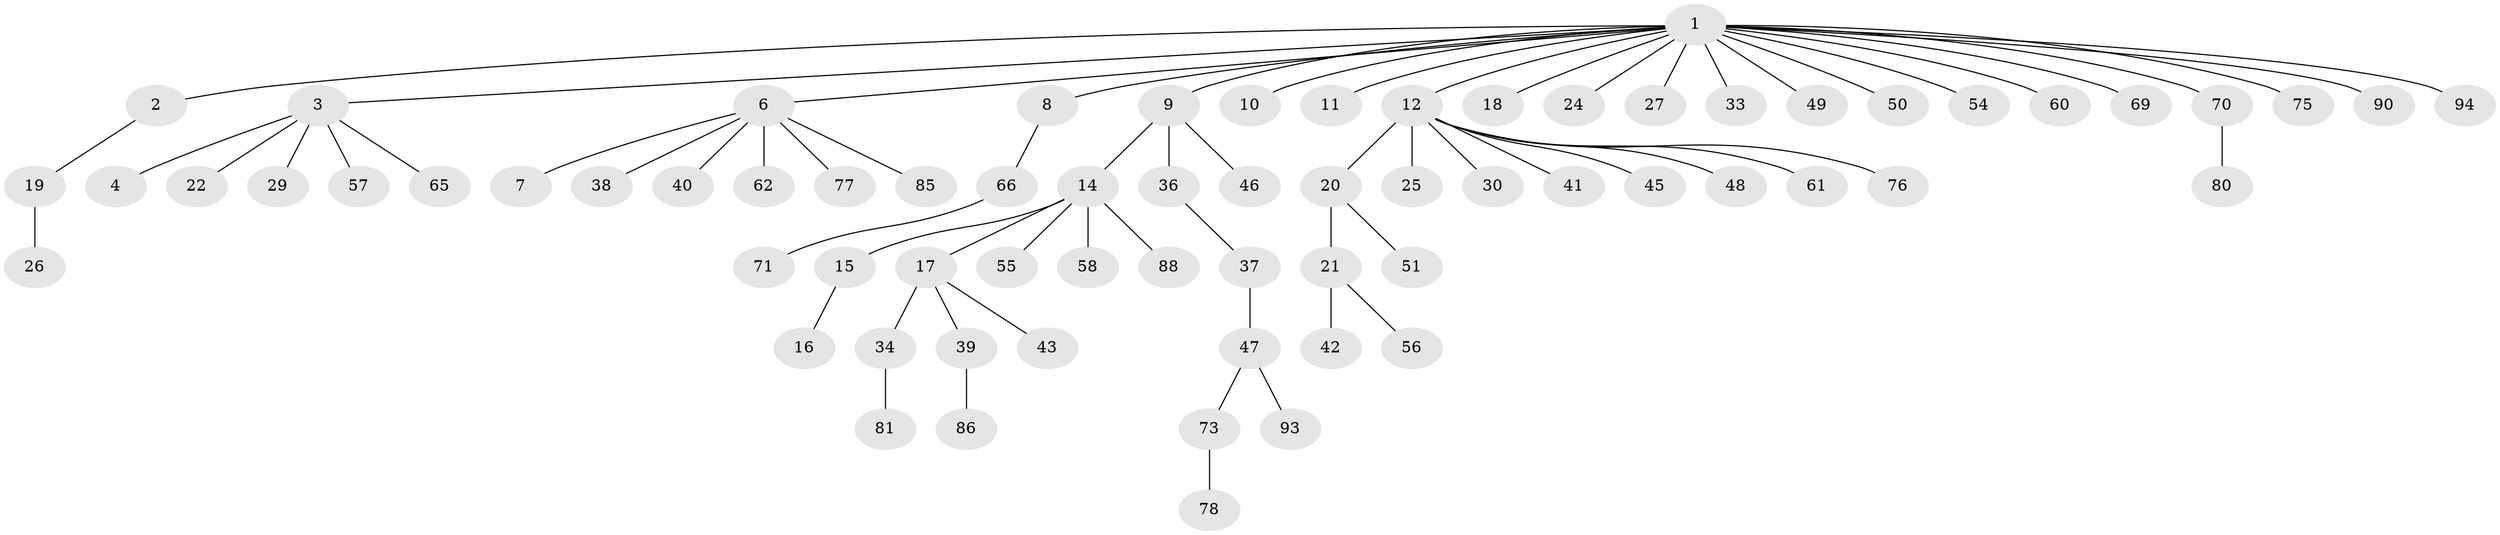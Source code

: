 // original degree distribution, {23: 0.010638297872340425, 3: 0.13829787234042554, 5: 0.031914893617021274, 1: 0.6808510638297872, 8: 0.010638297872340425, 10: 0.010638297872340425, 7: 0.010638297872340425, 4: 0.010638297872340425, 2: 0.09574468085106383}
// Generated by graph-tools (version 1.1) at 2025/41/03/06/25 10:41:48]
// undirected, 69 vertices, 68 edges
graph export_dot {
graph [start="1"]
  node [color=gray90,style=filled];
  1 [super="+44"];
  2 [super="+64"];
  3 [super="+5"];
  4;
  6 [super="+32"];
  7;
  8 [super="+28"];
  9 [super="+68"];
  10;
  11;
  12 [super="+13"];
  14 [super="+82"];
  15 [super="+31"];
  16;
  17 [super="+53"];
  18;
  19 [super="+72"];
  20 [super="+23"];
  21 [super="+59"];
  22;
  24;
  25 [super="+87"];
  26;
  27;
  29;
  30 [super="+52"];
  33 [super="+35"];
  34 [super="+89"];
  36 [super="+63"];
  37;
  38;
  39 [super="+83"];
  40 [super="+91"];
  41;
  42;
  43;
  45;
  46 [super="+84"];
  47 [super="+67"];
  48;
  49;
  50;
  51;
  54;
  55;
  56;
  57;
  58;
  60;
  61;
  62;
  65;
  66 [super="+74"];
  69;
  70 [super="+79"];
  71;
  73 [super="+92"];
  75;
  76;
  77;
  78;
  80;
  81;
  85;
  86;
  88;
  90;
  93;
  94;
  1 -- 2;
  1 -- 3;
  1 -- 6;
  1 -- 8;
  1 -- 9;
  1 -- 10;
  1 -- 11;
  1 -- 12;
  1 -- 18;
  1 -- 24;
  1 -- 27;
  1 -- 33 [weight=2];
  1 -- 49;
  1 -- 50;
  1 -- 54;
  1 -- 60;
  1 -- 69;
  1 -- 70;
  1 -- 75;
  1 -- 90;
  1 -- 94;
  2 -- 19;
  3 -- 4;
  3 -- 22;
  3 -- 29;
  3 -- 65;
  3 -- 57;
  6 -- 7;
  6 -- 38;
  6 -- 40;
  6 -- 62;
  6 -- 77;
  6 -- 85;
  8 -- 66;
  9 -- 14;
  9 -- 36;
  9 -- 46;
  12 -- 20;
  12 -- 25;
  12 -- 30;
  12 -- 41;
  12 -- 45;
  12 -- 48;
  12 -- 61;
  12 -- 76;
  14 -- 15;
  14 -- 17;
  14 -- 55;
  14 -- 58;
  14 -- 88;
  15 -- 16;
  17 -- 34;
  17 -- 39;
  17 -- 43;
  19 -- 26;
  20 -- 21;
  20 -- 51;
  21 -- 42;
  21 -- 56;
  34 -- 81;
  36 -- 37;
  37 -- 47;
  39 -- 86;
  47 -- 93;
  47 -- 73;
  66 -- 71;
  70 -- 80;
  73 -- 78;
}
